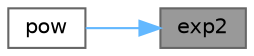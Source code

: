 digraph "exp2"
{
 // LATEX_PDF_SIZE
  bgcolor="transparent";
  edge [fontname=Helvetica,fontsize=10,labelfontname=Helvetica,labelfontsize=10];
  node [fontname=Helvetica,fontsize=10,shape=box,height=0.2,width=0.4];
  rankdir="RL";
  Node1 [id="Node000001",label="exp2",height=0.2,width=0.4,color="gray40", fillcolor="grey60", style="filled", fontcolor="black",tooltip="Compute an approximate exp2(x) for each lane in the vector."];
  Node1 -> Node2 [id="edge2_Node000001_Node000002",dir="back",color="steelblue1",style="solid",tooltip=" "];
  Node2 [id="Node000002",label="pow",height=0.2,width=0.4,color="grey40", fillcolor="white", style="filled",URL="$astcenc__vecmathlib_8h.html#a4c1d7b228b3f79a7260ea87d535324cb",tooltip="Compute an approximate pow(x, y) for each lane in the vector."];
}
